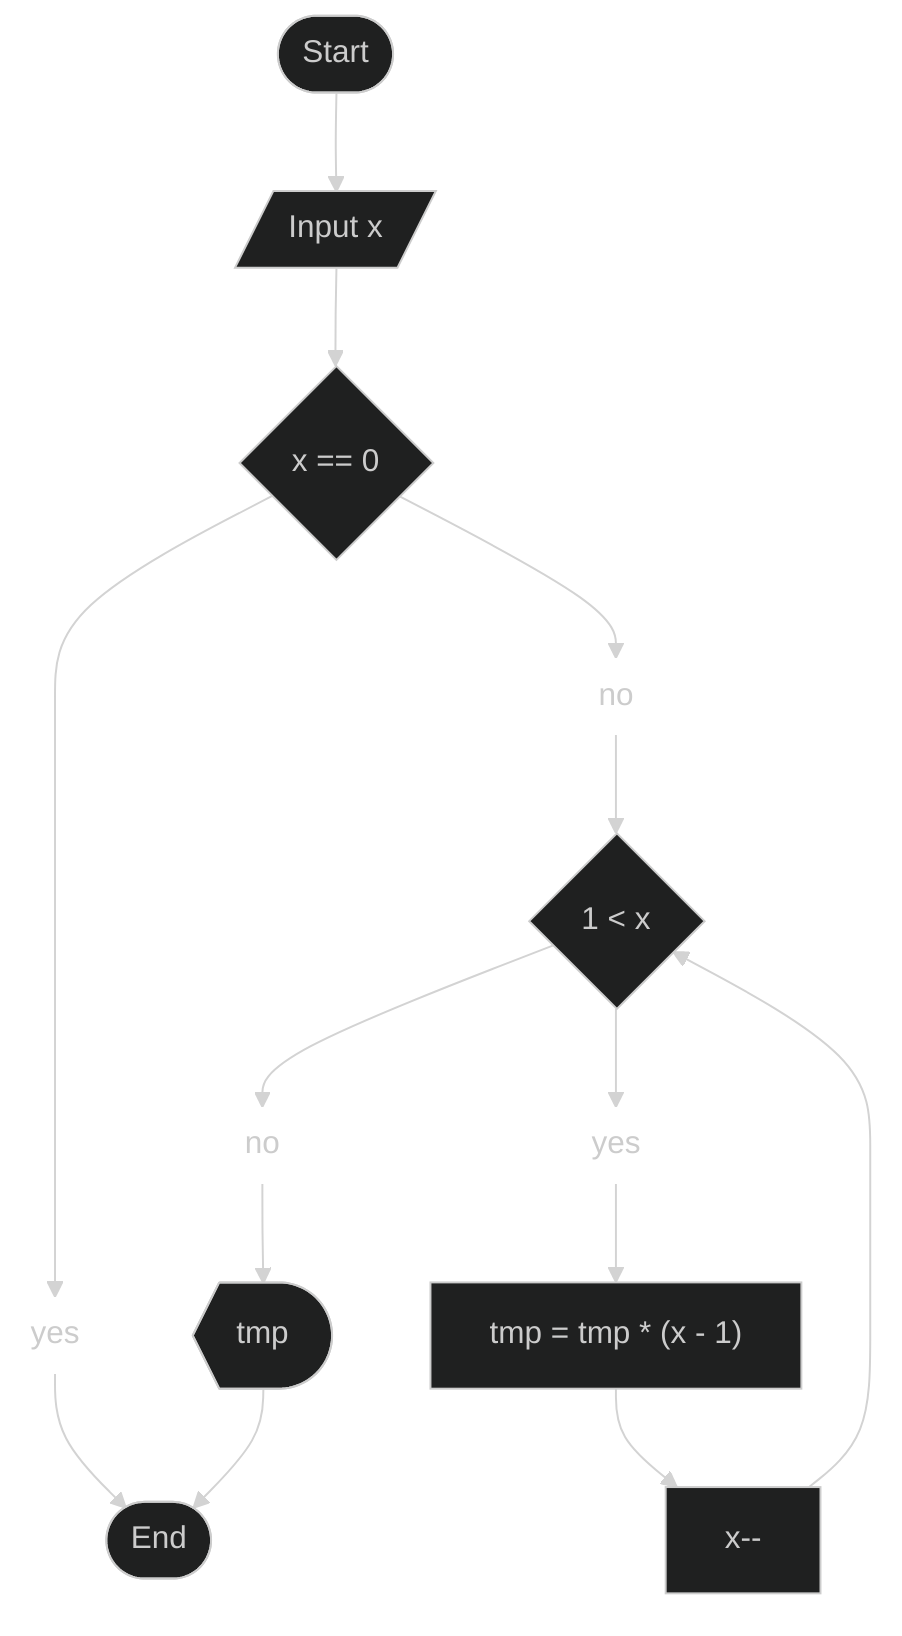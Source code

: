 ---
config:
  theme: dark
  layout: dagre
---
flowchart TD
    A(["Start"]) --> B["Input x"]
    B --> C["x == 0"]
    C --> n1["yes"] & n4["no"]
    n1 --> n7(["End"])
    n4 --> n10["1 &lt; x"]
    n10 --> n13["yes"] & n16["no"]
    n13 --> n14@{ label: "<span style=\"padding-left:\">tmp = tmp * (x - 1)</span>" }
    n14 --> n15["x--"]
    n15 --> n10
    n16 --> n17["tmp"]
    n17 --> n7
    B@{ shape: lean-r}
    C@{ shape: diam}
    n1@{ shape: text}
    n4@{ shape: text}
    n10@{ shape: decision}
    n13@{ shape: text}
    n16@{ shape: text}
    n14@{ shape: rect}
    n17@{ shape: display}